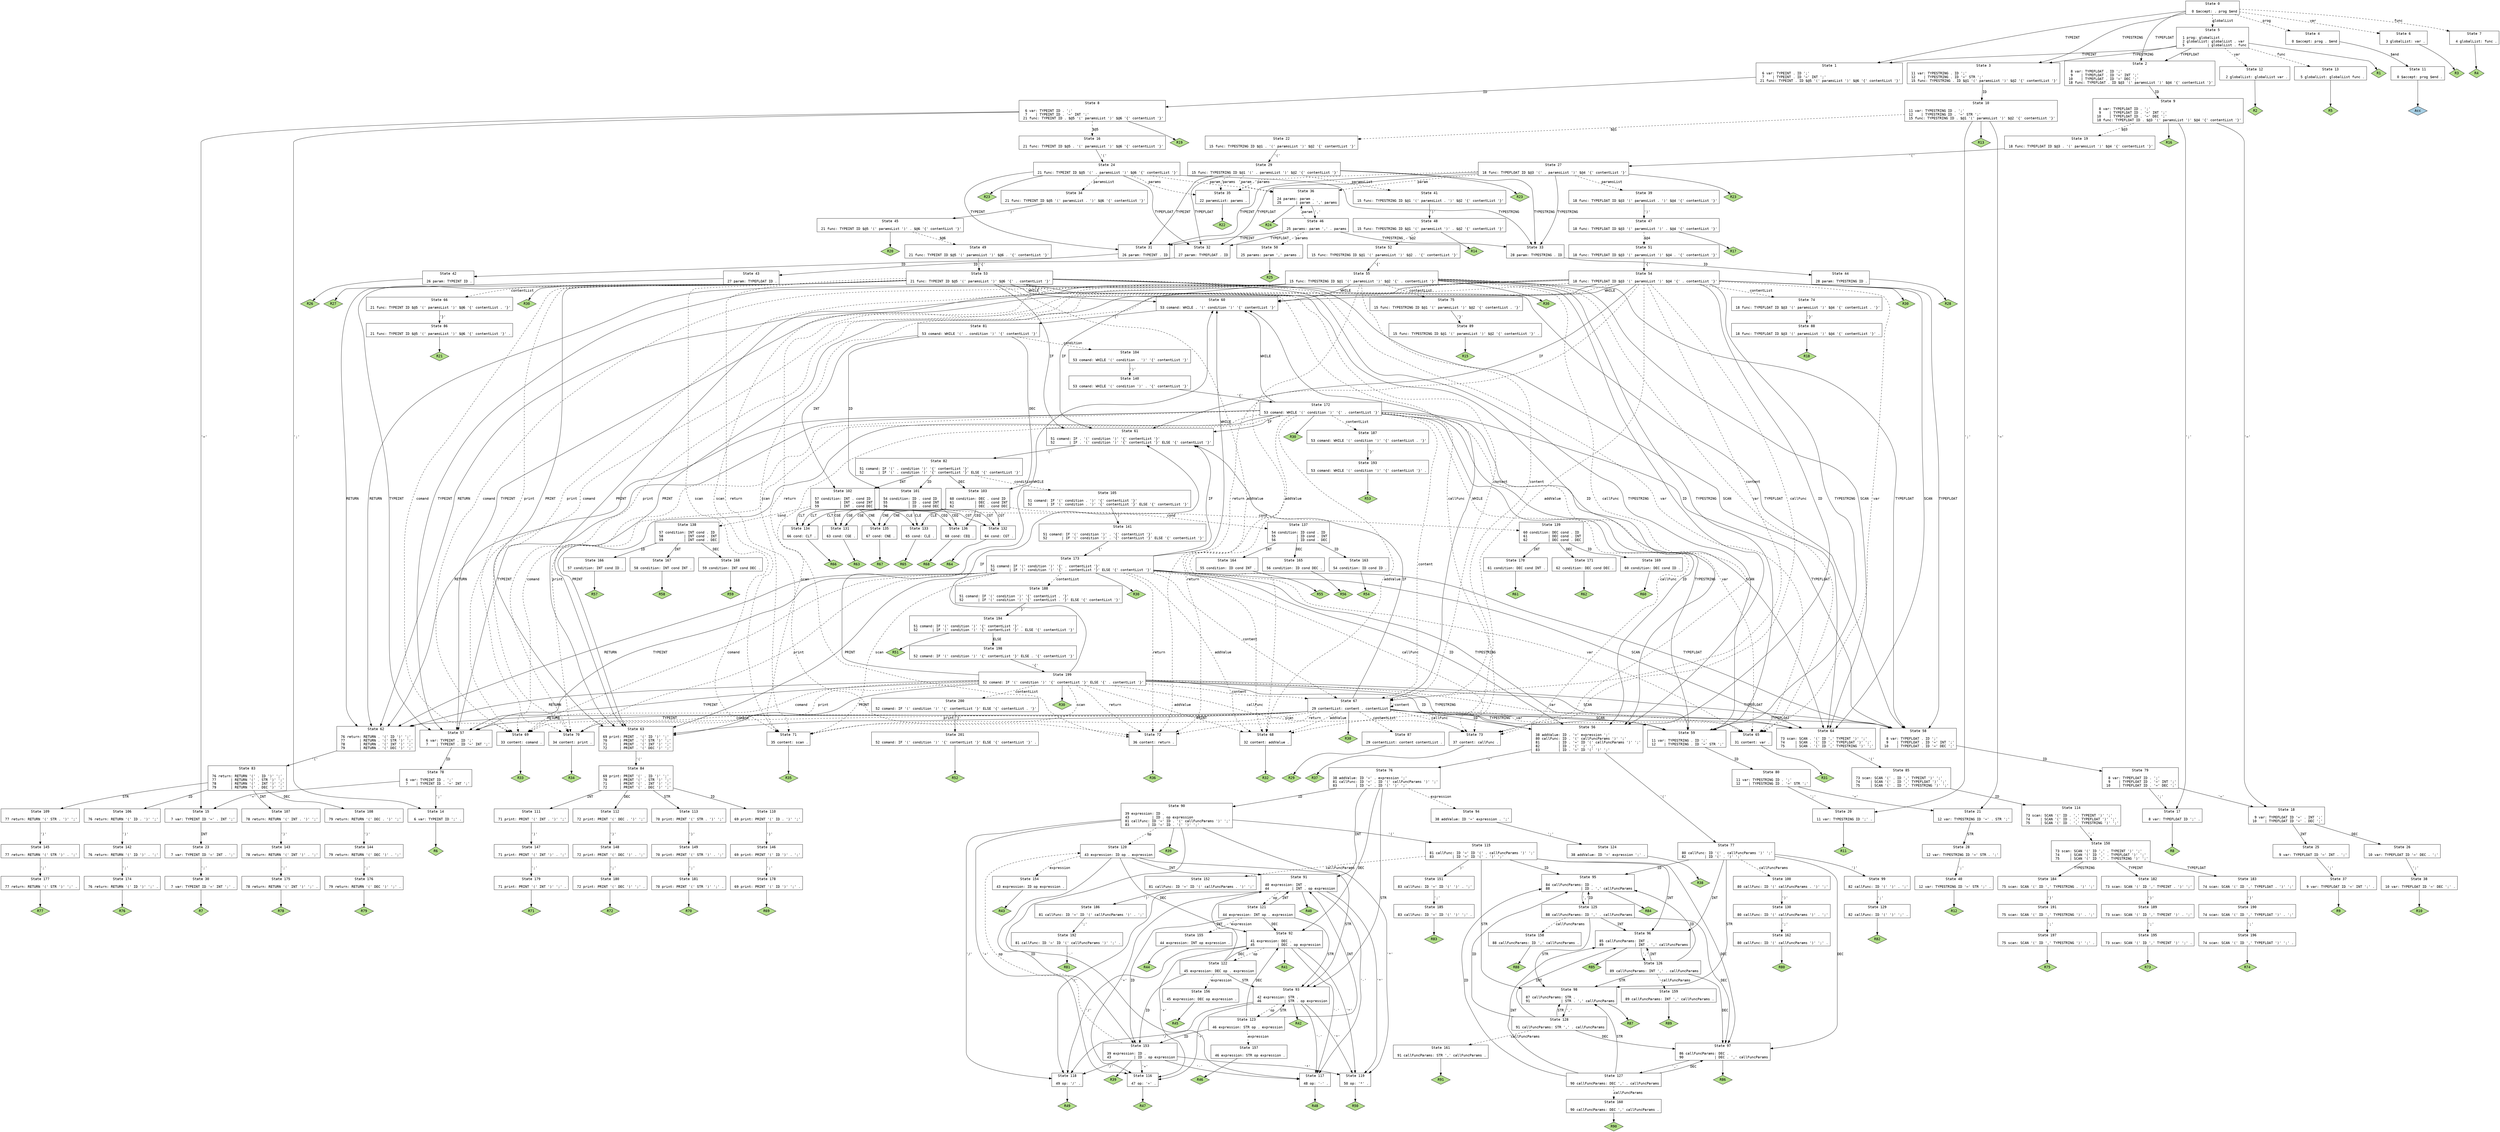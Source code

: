 // Generated by GNU Bison 3.5.1.
// Report bugs to <bug-bison@gnu.org>.
// Home page: <https://www.gnu.org/software/bison/>.

digraph "lang.y"
{
  node [fontname = courier, shape = box, colorscheme = paired6]
  edge [fontname = courier]

  0 [label="State 0\n\l  0 $accept: . prog $end\l"]
  0 -> 1 [style=solid label="TYPEINT"]
  0 -> 2 [style=solid label="TYPEFLOAT"]
  0 -> 3 [style=solid label="TYPESTRING"]
  0 -> 4 [style=dashed label="prog"]
  0 -> 5 [style=dashed label="globalList"]
  0 -> 6 [style=dashed label="var"]
  0 -> 7 [style=dashed label="func"]
  1 [label="State 1\n\l  6 var: TYPEINT . ID ';'\l  7    | TYPEINT . ID '=' INT ';'\l 21 func: TYPEINT . ID $@5 '(' paramsList ')' $@6 '{' contentList '}'\l"]
  1 -> 8 [style=solid label="ID"]
  2 [label="State 2\n\l  8 var: TYPEFLOAT . ID ';'\l  9    | TYPEFLOAT . ID '=' INT ';'\l 10    | TYPEFLOAT . ID '=' DEC ';'\l 18 func: TYPEFLOAT . ID $@3 '(' paramsList ')' $@4 '{' contentList '}'\l"]
  2 -> 9 [style=solid label="ID"]
  3 [label="State 3\n\l 11 var: TYPESTRING . ID ';'\l 12    | TYPESTRING . ID '=' STR ';'\l 15 func: TYPESTRING . ID $@1 '(' paramsList ')' $@2 '{' contentList '}'\l"]
  3 -> 10 [style=solid label="ID"]
  4 [label="State 4\n\l  0 $accept: prog . $end\l"]
  4 -> 11 [style=solid label="$end"]
  5 [label="State 5\n\l  1 prog: globalList .\l  2 globalList: globalList . var\l  5           | globalList . func\l"]
  5 -> 1 [style=solid label="TYPEINT"]
  5 -> 2 [style=solid label="TYPEFLOAT"]
  5 -> 3 [style=solid label="TYPESTRING"]
  5 -> 12 [style=dashed label="var"]
  5 -> 13 [style=dashed label="func"]
  5 -> "5R1" [style=solid]
 "5R1" [label="R1", fillcolor=3, shape=diamond, style=filled]
  6 [label="State 6\n\l  3 globalList: var .\l"]
  6 -> "6R3" [style=solid]
 "6R3" [label="R3", fillcolor=3, shape=diamond, style=filled]
  7 [label="State 7\n\l  4 globalList: func .\l"]
  7 -> "7R4" [style=solid]
 "7R4" [label="R4", fillcolor=3, shape=diamond, style=filled]
  8 [label="State 8\n\l  6 var: TYPEINT ID . ';'\l  7    | TYPEINT ID . '=' INT ';'\l 21 func: TYPEINT ID . $@5 '(' paramsList ')' $@6 '{' contentList '}'\l"]
  8 -> 14 [style=solid label="';'"]
  8 -> 15 [style=solid label="'='"]
  8 -> 16 [style=dashed label="$@5"]
  8 -> "8R19" [style=solid]
 "8R19" [label="R19", fillcolor=3, shape=diamond, style=filled]
  9 [label="State 9\n\l  8 var: TYPEFLOAT ID . ';'\l  9    | TYPEFLOAT ID . '=' INT ';'\l 10    | TYPEFLOAT ID . '=' DEC ';'\l 18 func: TYPEFLOAT ID . $@3 '(' paramsList ')' $@4 '{' contentList '}'\l"]
  9 -> 17 [style=solid label="';'"]
  9 -> 18 [style=solid label="'='"]
  9 -> 19 [style=dashed label="$@3"]
  9 -> "9R16" [style=solid]
 "9R16" [label="R16", fillcolor=3, shape=diamond, style=filled]
  10 [label="State 10\n\l 11 var: TYPESTRING ID . ';'\l 12    | TYPESTRING ID . '=' STR ';'\l 15 func: TYPESTRING ID . $@1 '(' paramsList ')' $@2 '{' contentList '}'\l"]
  10 -> 20 [style=solid label="';'"]
  10 -> 21 [style=solid label="'='"]
  10 -> 22 [style=dashed label="$@1"]
  10 -> "10R13" [style=solid]
 "10R13" [label="R13", fillcolor=3, shape=diamond, style=filled]
  11 [label="State 11\n\l  0 $accept: prog $end .\l"]
  11 -> "11R0" [style=solid]
 "11R0" [label="Acc", fillcolor=1, shape=diamond, style=filled]
  12 [label="State 12\n\l  2 globalList: globalList var .\l"]
  12 -> "12R2" [style=solid]
 "12R2" [label="R2", fillcolor=3, shape=diamond, style=filled]
  13 [label="State 13\n\l  5 globalList: globalList func .\l"]
  13 -> "13R5" [style=solid]
 "13R5" [label="R5", fillcolor=3, shape=diamond, style=filled]
  14 [label="State 14\n\l  6 var: TYPEINT ID ';' .\l"]
  14 -> "14R6" [style=solid]
 "14R6" [label="R6", fillcolor=3, shape=diamond, style=filled]
  15 [label="State 15\n\l  7 var: TYPEINT ID '=' . INT ';'\l"]
  15 -> 23 [style=solid label="INT"]
  16 [label="State 16\n\l 21 func: TYPEINT ID $@5 . '(' paramsList ')' $@6 '{' contentList '}'\l"]
  16 -> 24 [style=solid label="'('"]
  17 [label="State 17\n\l  8 var: TYPEFLOAT ID ';' .\l"]
  17 -> "17R8" [style=solid]
 "17R8" [label="R8", fillcolor=3, shape=diamond, style=filled]
  18 [label="State 18\n\l  9 var: TYPEFLOAT ID '=' . INT ';'\l 10    | TYPEFLOAT ID '=' . DEC ';'\l"]
  18 -> 25 [style=solid label="INT"]
  18 -> 26 [style=solid label="DEC"]
  19 [label="State 19\n\l 18 func: TYPEFLOAT ID $@3 . '(' paramsList ')' $@4 '{' contentList '}'\l"]
  19 -> 27 [style=solid label="'('"]
  20 [label="State 20\n\l 11 var: TYPESTRING ID ';' .\l"]
  20 -> "20R11" [style=solid]
 "20R11" [label="R11", fillcolor=3, shape=diamond, style=filled]
  21 [label="State 21\n\l 12 var: TYPESTRING ID '=' . STR ';'\l"]
  21 -> 28 [style=solid label="STR"]
  22 [label="State 22\n\l 15 func: TYPESTRING ID $@1 . '(' paramsList ')' $@2 '{' contentList '}'\l"]
  22 -> 29 [style=solid label="'('"]
  23 [label="State 23\n\l  7 var: TYPEINT ID '=' INT . ';'\l"]
  23 -> 30 [style=solid label="';'"]
  24 [label="State 24\n\l 21 func: TYPEINT ID $@5 '(' . paramsList ')' $@6 '{' contentList '}'\l"]
  24 -> 31 [style=solid label="TYPEINT"]
  24 -> 32 [style=solid label="TYPEFLOAT"]
  24 -> 33 [style=solid label="TYPESTRING"]
  24 -> 34 [style=dashed label="paramsList"]
  24 -> 35 [style=dashed label="params"]
  24 -> 36 [style=dashed label="param"]
  24 -> "24R23" [style=solid]
 "24R23" [label="R23", fillcolor=3, shape=diamond, style=filled]
  25 [label="State 25\n\l  9 var: TYPEFLOAT ID '=' INT . ';'\l"]
  25 -> 37 [style=solid label="';'"]
  26 [label="State 26\n\l 10 var: TYPEFLOAT ID '=' DEC . ';'\l"]
  26 -> 38 [style=solid label="';'"]
  27 [label="State 27\n\l 18 func: TYPEFLOAT ID $@3 '(' . paramsList ')' $@4 '{' contentList '}'\l"]
  27 -> 31 [style=solid label="TYPEINT"]
  27 -> 32 [style=solid label="TYPEFLOAT"]
  27 -> 33 [style=solid label="TYPESTRING"]
  27 -> 39 [style=dashed label="paramsList"]
  27 -> 35 [style=dashed label="params"]
  27 -> 36 [style=dashed label="param"]
  27 -> "27R23" [style=solid]
 "27R23" [label="R23", fillcolor=3, shape=diamond, style=filled]
  28 [label="State 28\n\l 12 var: TYPESTRING ID '=' STR . ';'\l"]
  28 -> 40 [style=solid label="';'"]
  29 [label="State 29\n\l 15 func: TYPESTRING ID $@1 '(' . paramsList ')' $@2 '{' contentList '}'\l"]
  29 -> 31 [style=solid label="TYPEINT"]
  29 -> 32 [style=solid label="TYPEFLOAT"]
  29 -> 33 [style=solid label="TYPESTRING"]
  29 -> 41 [style=dashed label="paramsList"]
  29 -> 35 [style=dashed label="params"]
  29 -> 36 [style=dashed label="param"]
  29 -> "29R23" [style=solid]
 "29R23" [label="R23", fillcolor=3, shape=diamond, style=filled]
  30 [label="State 30\n\l  7 var: TYPEINT ID '=' INT ';' .\l"]
  30 -> "30R7" [style=solid]
 "30R7" [label="R7", fillcolor=3, shape=diamond, style=filled]
  31 [label="State 31\n\l 26 param: TYPEINT . ID\l"]
  31 -> 42 [style=solid label="ID"]
  32 [label="State 32\n\l 27 param: TYPEFLOAT . ID\l"]
  32 -> 43 [style=solid label="ID"]
  33 [label="State 33\n\l 28 param: TYPESTRING . ID\l"]
  33 -> 44 [style=solid label="ID"]
  34 [label="State 34\n\l 21 func: TYPEINT ID $@5 '(' paramsList . ')' $@6 '{' contentList '}'\l"]
  34 -> 45 [style=solid label="')'"]
  35 [label="State 35\n\l 22 paramsList: params .\l"]
  35 -> "35R22" [style=solid]
 "35R22" [label="R22", fillcolor=3, shape=diamond, style=filled]
  36 [label="State 36\n\l 24 params: param .\l 25       | param . ',' params\l"]
  36 -> 46 [style=solid label="','"]
  36 -> "36R24" [style=solid]
 "36R24" [label="R24", fillcolor=3, shape=diamond, style=filled]
  37 [label="State 37\n\l  9 var: TYPEFLOAT ID '=' INT ';' .\l"]
  37 -> "37R9" [style=solid]
 "37R9" [label="R9", fillcolor=3, shape=diamond, style=filled]
  38 [label="State 38\n\l 10 var: TYPEFLOAT ID '=' DEC ';' .\l"]
  38 -> "38R10" [style=solid]
 "38R10" [label="R10", fillcolor=3, shape=diamond, style=filled]
  39 [label="State 39\n\l 18 func: TYPEFLOAT ID $@3 '(' paramsList . ')' $@4 '{' contentList '}'\l"]
  39 -> 47 [style=solid label="')'"]
  40 [label="State 40\n\l 12 var: TYPESTRING ID '=' STR ';' .\l"]
  40 -> "40R12" [style=solid]
 "40R12" [label="R12", fillcolor=3, shape=diamond, style=filled]
  41 [label="State 41\n\l 15 func: TYPESTRING ID $@1 '(' paramsList . ')' $@2 '{' contentList '}'\l"]
  41 -> 48 [style=solid label="')'"]
  42 [label="State 42\n\l 26 param: TYPEINT ID .\l"]
  42 -> "42R26" [style=solid]
 "42R26" [label="R26", fillcolor=3, shape=diamond, style=filled]
  43 [label="State 43\n\l 27 param: TYPEFLOAT ID .\l"]
  43 -> "43R27" [style=solid]
 "43R27" [label="R27", fillcolor=3, shape=diamond, style=filled]
  44 [label="State 44\n\l 28 param: TYPESTRING ID .\l"]
  44 -> "44R28" [style=solid]
 "44R28" [label="R28", fillcolor=3, shape=diamond, style=filled]
  45 [label="State 45\n\l 21 func: TYPEINT ID $@5 '(' paramsList ')' . $@6 '{' contentList '}'\l"]
  45 -> 49 [style=dashed label="$@6"]
  45 -> "45R20" [style=solid]
 "45R20" [label="R20", fillcolor=3, shape=diamond, style=filled]
  46 [label="State 46\n\l 25 params: param ',' . params\l"]
  46 -> 31 [style=solid label="TYPEINT"]
  46 -> 32 [style=solid label="TYPEFLOAT"]
  46 -> 33 [style=solid label="TYPESTRING"]
  46 -> 50 [style=dashed label="params"]
  46 -> 36 [style=dashed label="param"]
  47 [label="State 47\n\l 18 func: TYPEFLOAT ID $@3 '(' paramsList ')' . $@4 '{' contentList '}'\l"]
  47 -> 51 [style=dashed label="$@4"]
  47 -> "47R17" [style=solid]
 "47R17" [label="R17", fillcolor=3, shape=diamond, style=filled]
  48 [label="State 48\n\l 15 func: TYPESTRING ID $@1 '(' paramsList ')' . $@2 '{' contentList '}'\l"]
  48 -> 52 [style=dashed label="$@2"]
  48 -> "48R14" [style=solid]
 "48R14" [label="R14", fillcolor=3, shape=diamond, style=filled]
  49 [label="State 49\n\l 21 func: TYPEINT ID $@5 '(' paramsList ')' $@6 . '{' contentList '}'\l"]
  49 -> 53 [style=solid label="'{'"]
  50 [label="State 50\n\l 25 params: param ',' params .\l"]
  50 -> "50R25" [style=solid]
 "50R25" [label="R25", fillcolor=3, shape=diamond, style=filled]
  51 [label="State 51\n\l 18 func: TYPEFLOAT ID $@3 '(' paramsList ')' $@4 . '{' contentList '}'\l"]
  51 -> 54 [style=solid label="'{'"]
  52 [label="State 52\n\l 15 func: TYPESTRING ID $@1 '(' paramsList ')' $@2 . '{' contentList '}'\l"]
  52 -> 55 [style=solid label="'{'"]
  53 [label="State 53\n\l 21 func: TYPEINT ID $@5 '(' paramsList ')' $@6 '{' . contentList '}'\l"]
  53 -> 56 [style=solid label="ID"]
  53 -> 57 [style=solid label="TYPEINT"]
  53 -> 58 [style=solid label="TYPEFLOAT"]
  53 -> 59 [style=solid label="TYPESTRING"]
  53 -> 60 [style=solid label="WHILE"]
  53 -> 61 [style=solid label="IF"]
  53 -> 62 [style=solid label="RETURN"]
  53 -> 63 [style=solid label="PRINT"]
  53 -> 64 [style=solid label="SCAN"]
  53 -> 65 [style=dashed label="var"]
  53 -> 66 [style=dashed label="contentList"]
  53 -> 67 [style=dashed label="content"]
  53 -> 68 [style=dashed label="addValue"]
  53 -> 69 [style=dashed label="comand"]
  53 -> 70 [style=dashed label="print"]
  53 -> 71 [style=dashed label="scan"]
  53 -> 72 [style=dashed label="return"]
  53 -> 73 [style=dashed label="callFunc"]
  53 -> "53R30" [style=solid]
 "53R30" [label="R30", fillcolor=3, shape=diamond, style=filled]
  54 [label="State 54\n\l 18 func: TYPEFLOAT ID $@3 '(' paramsList ')' $@4 '{' . contentList '}'\l"]
  54 -> 56 [style=solid label="ID"]
  54 -> 57 [style=solid label="TYPEINT"]
  54 -> 58 [style=solid label="TYPEFLOAT"]
  54 -> 59 [style=solid label="TYPESTRING"]
  54 -> 60 [style=solid label="WHILE"]
  54 -> 61 [style=solid label="IF"]
  54 -> 62 [style=solid label="RETURN"]
  54 -> 63 [style=solid label="PRINT"]
  54 -> 64 [style=solid label="SCAN"]
  54 -> 65 [style=dashed label="var"]
  54 -> 74 [style=dashed label="contentList"]
  54 -> 67 [style=dashed label="content"]
  54 -> 68 [style=dashed label="addValue"]
  54 -> 69 [style=dashed label="comand"]
  54 -> 70 [style=dashed label="print"]
  54 -> 71 [style=dashed label="scan"]
  54 -> 72 [style=dashed label="return"]
  54 -> 73 [style=dashed label="callFunc"]
  54 -> "54R30" [style=solid]
 "54R30" [label="R30", fillcolor=3, shape=diamond, style=filled]
  55 [label="State 55\n\l 15 func: TYPESTRING ID $@1 '(' paramsList ')' $@2 '{' . contentList '}'\l"]
  55 -> 56 [style=solid label="ID"]
  55 -> 57 [style=solid label="TYPEINT"]
  55 -> 58 [style=solid label="TYPEFLOAT"]
  55 -> 59 [style=solid label="TYPESTRING"]
  55 -> 60 [style=solid label="WHILE"]
  55 -> 61 [style=solid label="IF"]
  55 -> 62 [style=solid label="RETURN"]
  55 -> 63 [style=solid label="PRINT"]
  55 -> 64 [style=solid label="SCAN"]
  55 -> 65 [style=dashed label="var"]
  55 -> 75 [style=dashed label="contentList"]
  55 -> 67 [style=dashed label="content"]
  55 -> 68 [style=dashed label="addValue"]
  55 -> 69 [style=dashed label="comand"]
  55 -> 70 [style=dashed label="print"]
  55 -> 71 [style=dashed label="scan"]
  55 -> 72 [style=dashed label="return"]
  55 -> 73 [style=dashed label="callFunc"]
  55 -> "55R30" [style=solid]
 "55R30" [label="R30", fillcolor=3, shape=diamond, style=filled]
  56 [label="State 56\n\l 38 addValue: ID . '=' expression ';'\l 80 callFunc: ID . '(' callFuncParams ')' ';'\l 81         | ID . '=' ID '(' callFuncParams ')' ';'\l 82         | ID . '(' ')' ';'\l 83         | ID . '=' ID '(' ')' ';'\l"]
  56 -> 76 [style=solid label="'='"]
  56 -> 77 [style=solid label="'('"]
  57 [label="State 57\n\l  6 var: TYPEINT . ID ';'\l  7    | TYPEINT . ID '=' INT ';'\l"]
  57 -> 78 [style=solid label="ID"]
  58 [label="State 58\n\l  8 var: TYPEFLOAT . ID ';'\l  9    | TYPEFLOAT . ID '=' INT ';'\l 10    | TYPEFLOAT . ID '=' DEC ';'\l"]
  58 -> 79 [style=solid label="ID"]
  59 [label="State 59\n\l 11 var: TYPESTRING . ID ';'\l 12    | TYPESTRING . ID '=' STR ';'\l"]
  59 -> 80 [style=solid label="ID"]
  60 [label="State 60\n\l 53 comand: WHILE . '(' condition ')' '{' contentList '}'\l"]
  60 -> 81 [style=solid label="'('"]
  61 [label="State 61\n\l 51 comand: IF . '(' condition ')' '{' contentList '}'\l 52       | IF . '(' condition ')' '{' contentList '}' ELSE '{' contentList '}'\l"]
  61 -> 82 [style=solid label="'('"]
  62 [label="State 62\n\l 76 return: RETURN . '(' ID ')' ';'\l 77       | RETURN . '(' STR ')' ';'\l 78       | RETURN . '(' INT ')' ';'\l 79       | RETURN . '(' DEC ')' ';'\l"]
  62 -> 83 [style=solid label="'('"]
  63 [label="State 63\n\l 69 print: PRINT . '(' ID ')' ';'\l 70      | PRINT . '(' STR ')' ';'\l 71      | PRINT . '(' INT ')' ';'\l 72      | PRINT . '(' DEC ')' ';'\l"]
  63 -> 84 [style=solid label="'('"]
  64 [label="State 64\n\l 73 scan: SCAN . '(' ID ',' TYPEINT ')' ';'\l 74     | SCAN . '(' ID ',' TYPEFLOAT ')' ';'\l 75     | SCAN . '(' ID ',' TYPESTRING ')' ';'\l"]
  64 -> 85 [style=solid label="'('"]
  65 [label="State 65\n\l 31 content: var .\l"]
  65 -> "65R31" [style=solid]
 "65R31" [label="R31", fillcolor=3, shape=diamond, style=filled]
  66 [label="State 66\n\l 21 func: TYPEINT ID $@5 '(' paramsList ')' $@6 '{' contentList . '}'\l"]
  66 -> 86 [style=solid label="'}'"]
  67 [label="State 67\n\l 29 contentList: content . contentList\l"]
  67 -> 56 [style=solid label="ID"]
  67 -> 57 [style=solid label="TYPEINT"]
  67 -> 58 [style=solid label="TYPEFLOAT"]
  67 -> 59 [style=solid label="TYPESTRING"]
  67 -> 60 [style=solid label="WHILE"]
  67 -> 61 [style=solid label="IF"]
  67 -> 62 [style=solid label="RETURN"]
  67 -> 63 [style=solid label="PRINT"]
  67 -> 64 [style=solid label="SCAN"]
  67 -> 65 [style=dashed label="var"]
  67 -> 87 [style=dashed label="contentList"]
  67 -> 67 [style=dashed label="content"]
  67 -> 68 [style=dashed label="addValue"]
  67 -> 69 [style=dashed label="comand"]
  67 -> 70 [style=dashed label="print"]
  67 -> 71 [style=dashed label="scan"]
  67 -> 72 [style=dashed label="return"]
  67 -> 73 [style=dashed label="callFunc"]
  67 -> "67R30" [style=solid]
 "67R30" [label="R30", fillcolor=3, shape=diamond, style=filled]
  68 [label="State 68\n\l 32 content: addValue .\l"]
  68 -> "68R32" [style=solid]
 "68R32" [label="R32", fillcolor=3, shape=diamond, style=filled]
  69 [label="State 69\n\l 33 content: comand .\l"]
  69 -> "69R33" [style=solid]
 "69R33" [label="R33", fillcolor=3, shape=diamond, style=filled]
  70 [label="State 70\n\l 34 content: print .\l"]
  70 -> "70R34" [style=solid]
 "70R34" [label="R34", fillcolor=3, shape=diamond, style=filled]
  71 [label="State 71\n\l 35 content: scan .\l"]
  71 -> "71R35" [style=solid]
 "71R35" [label="R35", fillcolor=3, shape=diamond, style=filled]
  72 [label="State 72\n\l 36 content: return .\l"]
  72 -> "72R36" [style=solid]
 "72R36" [label="R36", fillcolor=3, shape=diamond, style=filled]
  73 [label="State 73\n\l 37 content: callFunc .\l"]
  73 -> "73R37" [style=solid]
 "73R37" [label="R37", fillcolor=3, shape=diamond, style=filled]
  74 [label="State 74\n\l 18 func: TYPEFLOAT ID $@3 '(' paramsList ')' $@4 '{' contentList . '}'\l"]
  74 -> 88 [style=solid label="'}'"]
  75 [label="State 75\n\l 15 func: TYPESTRING ID $@1 '(' paramsList ')' $@2 '{' contentList . '}'\l"]
  75 -> 89 [style=solid label="'}'"]
  76 [label="State 76\n\l 38 addValue: ID '=' . expression ';'\l 81 callFunc: ID '=' . ID '(' callFuncParams ')' ';'\l 83         | ID '=' . ID '(' ')' ';'\l"]
  76 -> 90 [style=solid label="ID"]
  76 -> 91 [style=solid label="INT"]
  76 -> 92 [style=solid label="DEC"]
  76 -> 93 [style=solid label="STR"]
  76 -> 94 [style=dashed label="expression"]
  77 [label="State 77\n\l 80 callFunc: ID '(' . callFuncParams ')' ';'\l 82         | ID '(' . ')' ';'\l"]
  77 -> 95 [style=solid label="ID"]
  77 -> 96 [style=solid label="INT"]
  77 -> 97 [style=solid label="DEC"]
  77 -> 98 [style=solid label="STR"]
  77 -> 99 [style=solid label="')'"]
  77 -> 100 [style=dashed label="callFuncParams"]
  78 [label="State 78\n\l  6 var: TYPEINT ID . ';'\l  7    | TYPEINT ID . '=' INT ';'\l"]
  78 -> 14 [style=solid label="';'"]
  78 -> 15 [style=solid label="'='"]
  79 [label="State 79\n\l  8 var: TYPEFLOAT ID . ';'\l  9    | TYPEFLOAT ID . '=' INT ';'\l 10    | TYPEFLOAT ID . '=' DEC ';'\l"]
  79 -> 17 [style=solid label="';'"]
  79 -> 18 [style=solid label="'='"]
  80 [label="State 80\n\l 11 var: TYPESTRING ID . ';'\l 12    | TYPESTRING ID . '=' STR ';'\l"]
  80 -> 20 [style=solid label="';'"]
  80 -> 21 [style=solid label="'='"]
  81 [label="State 81\n\l 53 comand: WHILE '(' . condition ')' '{' contentList '}'\l"]
  81 -> 101 [style=solid label="ID"]
  81 -> 102 [style=solid label="INT"]
  81 -> 103 [style=solid label="DEC"]
  81 -> 104 [style=dashed label="condition"]
  82 [label="State 82\n\l 51 comand: IF '(' . condition ')' '{' contentList '}'\l 52       | IF '(' . condition ')' '{' contentList '}' ELSE '{' contentList '}'\l"]
  82 -> 101 [style=solid label="ID"]
  82 -> 102 [style=solid label="INT"]
  82 -> 103 [style=solid label="DEC"]
  82 -> 105 [style=dashed label="condition"]
  83 [label="State 83\n\l 76 return: RETURN '(' . ID ')' ';'\l 77       | RETURN '(' . STR ')' ';'\l 78       | RETURN '(' . INT ')' ';'\l 79       | RETURN '(' . DEC ')' ';'\l"]
  83 -> 106 [style=solid label="ID"]
  83 -> 107 [style=solid label="INT"]
  83 -> 108 [style=solid label="DEC"]
  83 -> 109 [style=solid label="STR"]
  84 [label="State 84\n\l 69 print: PRINT '(' . ID ')' ';'\l 70      | PRINT '(' . STR ')' ';'\l 71      | PRINT '(' . INT ')' ';'\l 72      | PRINT '(' . DEC ')' ';'\l"]
  84 -> 110 [style=solid label="ID"]
  84 -> 111 [style=solid label="INT"]
  84 -> 112 [style=solid label="DEC"]
  84 -> 113 [style=solid label="STR"]
  85 [label="State 85\n\l 73 scan: SCAN '(' . ID ',' TYPEINT ')' ';'\l 74     | SCAN '(' . ID ',' TYPEFLOAT ')' ';'\l 75     | SCAN '(' . ID ',' TYPESTRING ')' ';'\l"]
  85 -> 114 [style=solid label="ID"]
  86 [label="State 86\n\l 21 func: TYPEINT ID $@5 '(' paramsList ')' $@6 '{' contentList '}' .\l"]
  86 -> "86R21" [style=solid]
 "86R21" [label="R21", fillcolor=3, shape=diamond, style=filled]
  87 [label="State 87\n\l 29 contentList: content contentList .\l"]
  87 -> "87R29" [style=solid]
 "87R29" [label="R29", fillcolor=3, shape=diamond, style=filled]
  88 [label="State 88\n\l 18 func: TYPEFLOAT ID $@3 '(' paramsList ')' $@4 '{' contentList '}' .\l"]
  88 -> "88R18" [style=solid]
 "88R18" [label="R18", fillcolor=3, shape=diamond, style=filled]
  89 [label="State 89\n\l 15 func: TYPESTRING ID $@1 '(' paramsList ')' $@2 '{' contentList '}' .\l"]
  89 -> "89R15" [style=solid]
 "89R15" [label="R15", fillcolor=3, shape=diamond, style=filled]
  90 [label="State 90\n\l 39 expression: ID .\l 43           | ID . op expression\l 81 callFunc: ID '=' ID . '(' callFuncParams ')' ';'\l 83         | ID '=' ID . '(' ')' ';'\l"]
  90 -> 115 [style=solid label="'('"]
  90 -> 116 [style=solid label="'+'"]
  90 -> 117 [style=solid label="'-'"]
  90 -> 118 [style=solid label="'/'"]
  90 -> 119 [style=solid label="'*'"]
  90 -> 120 [style=dashed label="op"]
  90 -> "90R39" [style=solid]
 "90R39" [label="R39", fillcolor=3, shape=diamond, style=filled]
  91 [label="State 91\n\l 40 expression: INT .\l 44           | INT . op expression\l"]
  91 -> 116 [style=solid label="'+'"]
  91 -> 117 [style=solid label="'-'"]
  91 -> 118 [style=solid label="'/'"]
  91 -> 119 [style=solid label="'*'"]
  91 -> 121 [style=dashed label="op"]
  91 -> "91R40" [style=solid]
 "91R40" [label="R40", fillcolor=3, shape=diamond, style=filled]
  92 [label="State 92\n\l 41 expression: DEC .\l 45           | DEC . op expression\l"]
  92 -> 116 [style=solid label="'+'"]
  92 -> 117 [style=solid label="'-'"]
  92 -> 118 [style=solid label="'/'"]
  92 -> 119 [style=solid label="'*'"]
  92 -> 122 [style=dashed label="op"]
  92 -> "92R41" [style=solid]
 "92R41" [label="R41", fillcolor=3, shape=diamond, style=filled]
  93 [label="State 93\n\l 42 expression: STR .\l 46           | STR . op expression\l"]
  93 -> 116 [style=solid label="'+'"]
  93 -> 117 [style=solid label="'-'"]
  93 -> 118 [style=solid label="'/'"]
  93 -> 119 [style=solid label="'*'"]
  93 -> 123 [style=dashed label="op"]
  93 -> "93R42" [style=solid]
 "93R42" [label="R42", fillcolor=3, shape=diamond, style=filled]
  94 [label="State 94\n\l 38 addValue: ID '=' expression . ';'\l"]
  94 -> 124 [style=solid label="';'"]
  95 [label="State 95\n\l 84 callFuncParams: ID .\l 88               | ID . ',' callFuncParams\l"]
  95 -> 125 [style=solid label="','"]
  95 -> "95R84" [style=solid]
 "95R84" [label="R84", fillcolor=3, shape=diamond, style=filled]
  96 [label="State 96\n\l 85 callFuncParams: INT .\l 89               | INT . ',' callFuncParams\l"]
  96 -> 126 [style=solid label="','"]
  96 -> "96R85" [style=solid]
 "96R85" [label="R85", fillcolor=3, shape=diamond, style=filled]
  97 [label="State 97\n\l 86 callFuncParams: DEC .\l 90               | DEC . ',' callFuncParams\l"]
  97 -> 127 [style=solid label="','"]
  97 -> "97R86" [style=solid]
 "97R86" [label="R86", fillcolor=3, shape=diamond, style=filled]
  98 [label="State 98\n\l 87 callFuncParams: STR .\l 91               | STR . ',' callFuncParams\l"]
  98 -> 128 [style=solid label="','"]
  98 -> "98R87" [style=solid]
 "98R87" [label="R87", fillcolor=3, shape=diamond, style=filled]
  99 [label="State 99\n\l 82 callFunc: ID '(' ')' . ';'\l"]
  99 -> 129 [style=solid label="';'"]
  100 [label="State 100\n\l 80 callFunc: ID '(' callFuncParams . ')' ';'\l"]
  100 -> 130 [style=solid label="')'"]
  101 [label="State 101\n\l 54 condition: ID . cond ID\l 55          | ID . cond INT\l 56          | ID . cond DEC\l"]
  101 -> 131 [style=solid label="CGE"]
  101 -> 132 [style=solid label="CGT"]
  101 -> 133 [style=solid label="CLE"]
  101 -> 134 [style=solid label="CLT"]
  101 -> 135 [style=solid label="CNE"]
  101 -> 136 [style=solid label="CEQ"]
  101 -> 137 [style=dashed label="cond"]
  102 [label="State 102\n\l 57 condition: INT . cond ID\l 58          | INT . cond INT\l 59          | INT . cond DEC\l"]
  102 -> 131 [style=solid label="CGE"]
  102 -> 132 [style=solid label="CGT"]
  102 -> 133 [style=solid label="CLE"]
  102 -> 134 [style=solid label="CLT"]
  102 -> 135 [style=solid label="CNE"]
  102 -> 136 [style=solid label="CEQ"]
  102 -> 138 [style=dashed label="cond"]
  103 [label="State 103\n\l 60 condition: DEC . cond ID\l 61          | DEC . cond INT\l 62          | DEC . cond DEC\l"]
  103 -> 131 [style=solid label="CGE"]
  103 -> 132 [style=solid label="CGT"]
  103 -> 133 [style=solid label="CLE"]
  103 -> 134 [style=solid label="CLT"]
  103 -> 135 [style=solid label="CNE"]
  103 -> 136 [style=solid label="CEQ"]
  103 -> 139 [style=dashed label="cond"]
  104 [label="State 104\n\l 53 comand: WHILE '(' condition . ')' '{' contentList '}'\l"]
  104 -> 140 [style=solid label="')'"]
  105 [label="State 105\n\l 51 comand: IF '(' condition . ')' '{' contentList '}'\l 52       | IF '(' condition . ')' '{' contentList '}' ELSE '{' contentList '}'\l"]
  105 -> 141 [style=solid label="')'"]
  106 [label="State 106\n\l 76 return: RETURN '(' ID . ')' ';'\l"]
  106 -> 142 [style=solid label="')'"]
  107 [label="State 107\n\l 78 return: RETURN '(' INT . ')' ';'\l"]
  107 -> 143 [style=solid label="')'"]
  108 [label="State 108\n\l 79 return: RETURN '(' DEC . ')' ';'\l"]
  108 -> 144 [style=solid label="')'"]
  109 [label="State 109\n\l 77 return: RETURN '(' STR . ')' ';'\l"]
  109 -> 145 [style=solid label="')'"]
  110 [label="State 110\n\l 69 print: PRINT '(' ID . ')' ';'\l"]
  110 -> 146 [style=solid label="')'"]
  111 [label="State 111\n\l 71 print: PRINT '(' INT . ')' ';'\l"]
  111 -> 147 [style=solid label="')'"]
  112 [label="State 112\n\l 72 print: PRINT '(' DEC . ')' ';'\l"]
  112 -> 148 [style=solid label="')'"]
  113 [label="State 113\n\l 70 print: PRINT '(' STR . ')' ';'\l"]
  113 -> 149 [style=solid label="')'"]
  114 [label="State 114\n\l 73 scan: SCAN '(' ID . ',' TYPEINT ')' ';'\l 74     | SCAN '(' ID . ',' TYPEFLOAT ')' ';'\l 75     | SCAN '(' ID . ',' TYPESTRING ')' ';'\l"]
  114 -> 150 [style=solid label="','"]
  115 [label="State 115\n\l 81 callFunc: ID '=' ID '(' . callFuncParams ')' ';'\l 83         | ID '=' ID '(' . ')' ';'\l"]
  115 -> 95 [style=solid label="ID"]
  115 -> 96 [style=solid label="INT"]
  115 -> 97 [style=solid label="DEC"]
  115 -> 98 [style=solid label="STR"]
  115 -> 151 [style=solid label="')'"]
  115 -> 152 [style=dashed label="callFuncParams"]
  116 [label="State 116\n\l 47 op: '+' .\l"]
  116 -> "116R47" [style=solid]
 "116R47" [label="R47", fillcolor=3, shape=diamond, style=filled]
  117 [label="State 117\n\l 48 op: '-' .\l"]
  117 -> "117R48" [style=solid]
 "117R48" [label="R48", fillcolor=3, shape=diamond, style=filled]
  118 [label="State 118\n\l 49 op: '/' .\l"]
  118 -> "118R49" [style=solid]
 "118R49" [label="R49", fillcolor=3, shape=diamond, style=filled]
  119 [label="State 119\n\l 50 op: '*' .\l"]
  119 -> "119R50" [style=solid]
 "119R50" [label="R50", fillcolor=3, shape=diamond, style=filled]
  120 [label="State 120\n\l 43 expression: ID op . expression\l"]
  120 -> 153 [style=solid label="ID"]
  120 -> 91 [style=solid label="INT"]
  120 -> 92 [style=solid label="DEC"]
  120 -> 93 [style=solid label="STR"]
  120 -> 154 [style=dashed label="expression"]
  121 [label="State 121\n\l 44 expression: INT op . expression\l"]
  121 -> 153 [style=solid label="ID"]
  121 -> 91 [style=solid label="INT"]
  121 -> 92 [style=solid label="DEC"]
  121 -> 93 [style=solid label="STR"]
  121 -> 155 [style=dashed label="expression"]
  122 [label="State 122\n\l 45 expression: DEC op . expression\l"]
  122 -> 153 [style=solid label="ID"]
  122 -> 91 [style=solid label="INT"]
  122 -> 92 [style=solid label="DEC"]
  122 -> 93 [style=solid label="STR"]
  122 -> 156 [style=dashed label="expression"]
  123 [label="State 123\n\l 46 expression: STR op . expression\l"]
  123 -> 153 [style=solid label="ID"]
  123 -> 91 [style=solid label="INT"]
  123 -> 92 [style=solid label="DEC"]
  123 -> 93 [style=solid label="STR"]
  123 -> 157 [style=dashed label="expression"]
  124 [label="State 124\n\l 38 addValue: ID '=' expression ';' .\l"]
  124 -> "124R38" [style=solid]
 "124R38" [label="R38", fillcolor=3, shape=diamond, style=filled]
  125 [label="State 125\n\l 88 callFuncParams: ID ',' . callFuncParams\l"]
  125 -> 95 [style=solid label="ID"]
  125 -> 96 [style=solid label="INT"]
  125 -> 97 [style=solid label="DEC"]
  125 -> 98 [style=solid label="STR"]
  125 -> 158 [style=dashed label="callFuncParams"]
  126 [label="State 126\n\l 89 callFuncParams: INT ',' . callFuncParams\l"]
  126 -> 95 [style=solid label="ID"]
  126 -> 96 [style=solid label="INT"]
  126 -> 97 [style=solid label="DEC"]
  126 -> 98 [style=solid label="STR"]
  126 -> 159 [style=dashed label="callFuncParams"]
  127 [label="State 127\n\l 90 callFuncParams: DEC ',' . callFuncParams\l"]
  127 -> 95 [style=solid label="ID"]
  127 -> 96 [style=solid label="INT"]
  127 -> 97 [style=solid label="DEC"]
  127 -> 98 [style=solid label="STR"]
  127 -> 160 [style=dashed label="callFuncParams"]
  128 [label="State 128\n\l 91 callFuncParams: STR ',' . callFuncParams\l"]
  128 -> 95 [style=solid label="ID"]
  128 -> 96 [style=solid label="INT"]
  128 -> 97 [style=solid label="DEC"]
  128 -> 98 [style=solid label="STR"]
  128 -> 161 [style=dashed label="callFuncParams"]
  129 [label="State 129\n\l 82 callFunc: ID '(' ')' ';' .\l"]
  129 -> "129R82" [style=solid]
 "129R82" [label="R82", fillcolor=3, shape=diamond, style=filled]
  130 [label="State 130\n\l 80 callFunc: ID '(' callFuncParams ')' . ';'\l"]
  130 -> 162 [style=solid label="';'"]
  131 [label="State 131\n\l 63 cond: CGE .\l"]
  131 -> "131R63" [style=solid]
 "131R63" [label="R63", fillcolor=3, shape=diamond, style=filled]
  132 [label="State 132\n\l 64 cond: CGT .\l"]
  132 -> "132R64" [style=solid]
 "132R64" [label="R64", fillcolor=3, shape=diamond, style=filled]
  133 [label="State 133\n\l 65 cond: CLE .\l"]
  133 -> "133R65" [style=solid]
 "133R65" [label="R65", fillcolor=3, shape=diamond, style=filled]
  134 [label="State 134\n\l 66 cond: CLT .\l"]
  134 -> "134R66" [style=solid]
 "134R66" [label="R66", fillcolor=3, shape=diamond, style=filled]
  135 [label="State 135\n\l 67 cond: CNE .\l"]
  135 -> "135R67" [style=solid]
 "135R67" [label="R67", fillcolor=3, shape=diamond, style=filled]
  136 [label="State 136\n\l 68 cond: CEQ .\l"]
  136 -> "136R68" [style=solid]
 "136R68" [label="R68", fillcolor=3, shape=diamond, style=filled]
  137 [label="State 137\n\l 54 condition: ID cond . ID\l 55          | ID cond . INT\l 56          | ID cond . DEC\l"]
  137 -> 163 [style=solid label="ID"]
  137 -> 164 [style=solid label="INT"]
  137 -> 165 [style=solid label="DEC"]
  138 [label="State 138\n\l 57 condition: INT cond . ID\l 58          | INT cond . INT\l 59          | INT cond . DEC\l"]
  138 -> 166 [style=solid label="ID"]
  138 -> 167 [style=solid label="INT"]
  138 -> 168 [style=solid label="DEC"]
  139 [label="State 139\n\l 60 condition: DEC cond . ID\l 61          | DEC cond . INT\l 62          | DEC cond . DEC\l"]
  139 -> 169 [style=solid label="ID"]
  139 -> 170 [style=solid label="INT"]
  139 -> 171 [style=solid label="DEC"]
  140 [label="State 140\n\l 53 comand: WHILE '(' condition ')' . '{' contentList '}'\l"]
  140 -> 172 [style=solid label="'{'"]
  141 [label="State 141\n\l 51 comand: IF '(' condition ')' . '{' contentList '}'\l 52       | IF '(' condition ')' . '{' contentList '}' ELSE '{' contentList '}'\l"]
  141 -> 173 [style=solid label="'{'"]
  142 [label="State 142\n\l 76 return: RETURN '(' ID ')' . ';'\l"]
  142 -> 174 [style=solid label="';'"]
  143 [label="State 143\n\l 78 return: RETURN '(' INT ')' . ';'\l"]
  143 -> 175 [style=solid label="';'"]
  144 [label="State 144\n\l 79 return: RETURN '(' DEC ')' . ';'\l"]
  144 -> 176 [style=solid label="';'"]
  145 [label="State 145\n\l 77 return: RETURN '(' STR ')' . ';'\l"]
  145 -> 177 [style=solid label="';'"]
  146 [label="State 146\n\l 69 print: PRINT '(' ID ')' . ';'\l"]
  146 -> 178 [style=solid label="';'"]
  147 [label="State 147\n\l 71 print: PRINT '(' INT ')' . ';'\l"]
  147 -> 179 [style=solid label="';'"]
  148 [label="State 148\n\l 72 print: PRINT '(' DEC ')' . ';'\l"]
  148 -> 180 [style=solid label="';'"]
  149 [label="State 149\n\l 70 print: PRINT '(' STR ')' . ';'\l"]
  149 -> 181 [style=solid label="';'"]
  150 [label="State 150\n\l 73 scan: SCAN '(' ID ',' . TYPEINT ')' ';'\l 74     | SCAN '(' ID ',' . TYPEFLOAT ')' ';'\l 75     | SCAN '(' ID ',' . TYPESTRING ')' ';'\l"]
  150 -> 182 [style=solid label="TYPEINT"]
  150 -> 183 [style=solid label="TYPEFLOAT"]
  150 -> 184 [style=solid label="TYPESTRING"]
  151 [label="State 151\n\l 83 callFunc: ID '=' ID '(' ')' . ';'\l"]
  151 -> 185 [style=solid label="';'"]
  152 [label="State 152\n\l 81 callFunc: ID '=' ID '(' callFuncParams . ')' ';'\l"]
  152 -> 186 [style=solid label="')'"]
  153 [label="State 153\n\l 39 expression: ID .\l 43           | ID . op expression\l"]
  153 -> 116 [style=solid label="'+'"]
  153 -> 117 [style=solid label="'-'"]
  153 -> 118 [style=solid label="'/'"]
  153 -> 119 [style=solid label="'*'"]
  153 -> 120 [style=dashed label="op"]
  153 -> "153R39" [style=solid]
 "153R39" [label="R39", fillcolor=3, shape=diamond, style=filled]
  154 [label="State 154\n\l 43 expression: ID op expression .\l"]
  154 -> "154R43" [style=solid]
 "154R43" [label="R43", fillcolor=3, shape=diamond, style=filled]
  155 [label="State 155\n\l 44 expression: INT op expression .\l"]
  155 -> "155R44" [style=solid]
 "155R44" [label="R44", fillcolor=3, shape=diamond, style=filled]
  156 [label="State 156\n\l 45 expression: DEC op expression .\l"]
  156 -> "156R45" [style=solid]
 "156R45" [label="R45", fillcolor=3, shape=diamond, style=filled]
  157 [label="State 157\n\l 46 expression: STR op expression .\l"]
  157 -> "157R46" [style=solid]
 "157R46" [label="R46", fillcolor=3, shape=diamond, style=filled]
  158 [label="State 158\n\l 88 callFuncParams: ID ',' callFuncParams .\l"]
  158 -> "158R88" [style=solid]
 "158R88" [label="R88", fillcolor=3, shape=diamond, style=filled]
  159 [label="State 159\n\l 89 callFuncParams: INT ',' callFuncParams .\l"]
  159 -> "159R89" [style=solid]
 "159R89" [label="R89", fillcolor=3, shape=diamond, style=filled]
  160 [label="State 160\n\l 90 callFuncParams: DEC ',' callFuncParams .\l"]
  160 -> "160R90" [style=solid]
 "160R90" [label="R90", fillcolor=3, shape=diamond, style=filled]
  161 [label="State 161\n\l 91 callFuncParams: STR ',' callFuncParams .\l"]
  161 -> "161R91" [style=solid]
 "161R91" [label="R91", fillcolor=3, shape=diamond, style=filled]
  162 [label="State 162\n\l 80 callFunc: ID '(' callFuncParams ')' ';' .\l"]
  162 -> "162R80" [style=solid]
 "162R80" [label="R80", fillcolor=3, shape=diamond, style=filled]
  163 [label="State 163\n\l 54 condition: ID cond ID .\l"]
  163 -> "163R54" [style=solid]
 "163R54" [label="R54", fillcolor=3, shape=diamond, style=filled]
  164 [label="State 164\n\l 55 condition: ID cond INT .\l"]
  164 -> "164R55" [style=solid]
 "164R55" [label="R55", fillcolor=3, shape=diamond, style=filled]
  165 [label="State 165\n\l 56 condition: ID cond DEC .\l"]
  165 -> "165R56" [style=solid]
 "165R56" [label="R56", fillcolor=3, shape=diamond, style=filled]
  166 [label="State 166\n\l 57 condition: INT cond ID .\l"]
  166 -> "166R57" [style=solid]
 "166R57" [label="R57", fillcolor=3, shape=diamond, style=filled]
  167 [label="State 167\n\l 58 condition: INT cond INT .\l"]
  167 -> "167R58" [style=solid]
 "167R58" [label="R58", fillcolor=3, shape=diamond, style=filled]
  168 [label="State 168\n\l 59 condition: INT cond DEC .\l"]
  168 -> "168R59" [style=solid]
 "168R59" [label="R59", fillcolor=3, shape=diamond, style=filled]
  169 [label="State 169\n\l 60 condition: DEC cond ID .\l"]
  169 -> "169R60" [style=solid]
 "169R60" [label="R60", fillcolor=3, shape=diamond, style=filled]
  170 [label="State 170\n\l 61 condition: DEC cond INT .\l"]
  170 -> "170R61" [style=solid]
 "170R61" [label="R61", fillcolor=3, shape=diamond, style=filled]
  171 [label="State 171\n\l 62 condition: DEC cond DEC .\l"]
  171 -> "171R62" [style=solid]
 "171R62" [label="R62", fillcolor=3, shape=diamond, style=filled]
  172 [label="State 172\n\l 53 comand: WHILE '(' condition ')' '{' . contentList '}'\l"]
  172 -> 56 [style=solid label="ID"]
  172 -> 57 [style=solid label="TYPEINT"]
  172 -> 58 [style=solid label="TYPEFLOAT"]
  172 -> 59 [style=solid label="TYPESTRING"]
  172 -> 60 [style=solid label="WHILE"]
  172 -> 61 [style=solid label="IF"]
  172 -> 62 [style=solid label="RETURN"]
  172 -> 63 [style=solid label="PRINT"]
  172 -> 64 [style=solid label="SCAN"]
  172 -> 65 [style=dashed label="var"]
  172 -> 187 [style=dashed label="contentList"]
  172 -> 67 [style=dashed label="content"]
  172 -> 68 [style=dashed label="addValue"]
  172 -> 69 [style=dashed label="comand"]
  172 -> 70 [style=dashed label="print"]
  172 -> 71 [style=dashed label="scan"]
  172 -> 72 [style=dashed label="return"]
  172 -> 73 [style=dashed label="callFunc"]
  172 -> "172R30" [style=solid]
 "172R30" [label="R30", fillcolor=3, shape=diamond, style=filled]
  173 [label="State 173\n\l 51 comand: IF '(' condition ')' '{' . contentList '}'\l 52       | IF '(' condition ')' '{' . contentList '}' ELSE '{' contentList '}'\l"]
  173 -> 56 [style=solid label="ID"]
  173 -> 57 [style=solid label="TYPEINT"]
  173 -> 58 [style=solid label="TYPEFLOAT"]
  173 -> 59 [style=solid label="TYPESTRING"]
  173 -> 60 [style=solid label="WHILE"]
  173 -> 61 [style=solid label="IF"]
  173 -> 62 [style=solid label="RETURN"]
  173 -> 63 [style=solid label="PRINT"]
  173 -> 64 [style=solid label="SCAN"]
  173 -> 65 [style=dashed label="var"]
  173 -> 188 [style=dashed label="contentList"]
  173 -> 67 [style=dashed label="content"]
  173 -> 68 [style=dashed label="addValue"]
  173 -> 69 [style=dashed label="comand"]
  173 -> 70 [style=dashed label="print"]
  173 -> 71 [style=dashed label="scan"]
  173 -> 72 [style=dashed label="return"]
  173 -> 73 [style=dashed label="callFunc"]
  173 -> "173R30" [style=solid]
 "173R30" [label="R30", fillcolor=3, shape=diamond, style=filled]
  174 [label="State 174\n\l 76 return: RETURN '(' ID ')' ';' .\l"]
  174 -> "174R76" [style=solid]
 "174R76" [label="R76", fillcolor=3, shape=diamond, style=filled]
  175 [label="State 175\n\l 78 return: RETURN '(' INT ')' ';' .\l"]
  175 -> "175R78" [style=solid]
 "175R78" [label="R78", fillcolor=3, shape=diamond, style=filled]
  176 [label="State 176\n\l 79 return: RETURN '(' DEC ')' ';' .\l"]
  176 -> "176R79" [style=solid]
 "176R79" [label="R79", fillcolor=3, shape=diamond, style=filled]
  177 [label="State 177\n\l 77 return: RETURN '(' STR ')' ';' .\l"]
  177 -> "177R77" [style=solid]
 "177R77" [label="R77", fillcolor=3, shape=diamond, style=filled]
  178 [label="State 178\n\l 69 print: PRINT '(' ID ')' ';' .\l"]
  178 -> "178R69" [style=solid]
 "178R69" [label="R69", fillcolor=3, shape=diamond, style=filled]
  179 [label="State 179\n\l 71 print: PRINT '(' INT ')' ';' .\l"]
  179 -> "179R71" [style=solid]
 "179R71" [label="R71", fillcolor=3, shape=diamond, style=filled]
  180 [label="State 180\n\l 72 print: PRINT '(' DEC ')' ';' .\l"]
  180 -> "180R72" [style=solid]
 "180R72" [label="R72", fillcolor=3, shape=diamond, style=filled]
  181 [label="State 181\n\l 70 print: PRINT '(' STR ')' ';' .\l"]
  181 -> "181R70" [style=solid]
 "181R70" [label="R70", fillcolor=3, shape=diamond, style=filled]
  182 [label="State 182\n\l 73 scan: SCAN '(' ID ',' TYPEINT . ')' ';'\l"]
  182 -> 189 [style=solid label="')'"]
  183 [label="State 183\n\l 74 scan: SCAN '(' ID ',' TYPEFLOAT . ')' ';'\l"]
  183 -> 190 [style=solid label="')'"]
  184 [label="State 184\n\l 75 scan: SCAN '(' ID ',' TYPESTRING . ')' ';'\l"]
  184 -> 191 [style=solid label="')'"]
  185 [label="State 185\n\l 83 callFunc: ID '=' ID '(' ')' ';' .\l"]
  185 -> "185R83" [style=solid]
 "185R83" [label="R83", fillcolor=3, shape=diamond, style=filled]
  186 [label="State 186\n\l 81 callFunc: ID '=' ID '(' callFuncParams ')' . ';'\l"]
  186 -> 192 [style=solid label="';'"]
  187 [label="State 187\n\l 53 comand: WHILE '(' condition ')' '{' contentList . '}'\l"]
  187 -> 193 [style=solid label="'}'"]
  188 [label="State 188\n\l 51 comand: IF '(' condition ')' '{' contentList . '}'\l 52       | IF '(' condition ')' '{' contentList . '}' ELSE '{' contentList '}'\l"]
  188 -> 194 [style=solid label="'}'"]
  189 [label="State 189\n\l 73 scan: SCAN '(' ID ',' TYPEINT ')' . ';'\l"]
  189 -> 195 [style=solid label="';'"]
  190 [label="State 190\n\l 74 scan: SCAN '(' ID ',' TYPEFLOAT ')' . ';'\l"]
  190 -> 196 [style=solid label="';'"]
  191 [label="State 191\n\l 75 scan: SCAN '(' ID ',' TYPESTRING ')' . ';'\l"]
  191 -> 197 [style=solid label="';'"]
  192 [label="State 192\n\l 81 callFunc: ID '=' ID '(' callFuncParams ')' ';' .\l"]
  192 -> "192R81" [style=solid]
 "192R81" [label="R81", fillcolor=3, shape=diamond, style=filled]
  193 [label="State 193\n\l 53 comand: WHILE '(' condition ')' '{' contentList '}' .\l"]
  193 -> "193R53" [style=solid]
 "193R53" [label="R53", fillcolor=3, shape=diamond, style=filled]
  194 [label="State 194\n\l 51 comand: IF '(' condition ')' '{' contentList '}' .\l 52       | IF '(' condition ')' '{' contentList '}' . ELSE '{' contentList '}'\l"]
  194 -> 198 [style=solid label="ELSE"]
  194 -> "194R51" [style=solid]
 "194R51" [label="R51", fillcolor=3, shape=diamond, style=filled]
  195 [label="State 195\n\l 73 scan: SCAN '(' ID ',' TYPEINT ')' ';' .\l"]
  195 -> "195R73" [style=solid]
 "195R73" [label="R73", fillcolor=3, shape=diamond, style=filled]
  196 [label="State 196\n\l 74 scan: SCAN '(' ID ',' TYPEFLOAT ')' ';' .\l"]
  196 -> "196R74" [style=solid]
 "196R74" [label="R74", fillcolor=3, shape=diamond, style=filled]
  197 [label="State 197\n\l 75 scan: SCAN '(' ID ',' TYPESTRING ')' ';' .\l"]
  197 -> "197R75" [style=solid]
 "197R75" [label="R75", fillcolor=3, shape=diamond, style=filled]
  198 [label="State 198\n\l 52 comand: IF '(' condition ')' '{' contentList '}' ELSE . '{' contentList '}'\l"]
  198 -> 199 [style=solid label="'{'"]
  199 [label="State 199\n\l 52 comand: IF '(' condition ')' '{' contentList '}' ELSE '{' . contentList '}'\l"]
  199 -> 56 [style=solid label="ID"]
  199 -> 57 [style=solid label="TYPEINT"]
  199 -> 58 [style=solid label="TYPEFLOAT"]
  199 -> 59 [style=solid label="TYPESTRING"]
  199 -> 60 [style=solid label="WHILE"]
  199 -> 61 [style=solid label="IF"]
  199 -> 62 [style=solid label="RETURN"]
  199 -> 63 [style=solid label="PRINT"]
  199 -> 64 [style=solid label="SCAN"]
  199 -> 65 [style=dashed label="var"]
  199 -> 200 [style=dashed label="contentList"]
  199 -> 67 [style=dashed label="content"]
  199 -> 68 [style=dashed label="addValue"]
  199 -> 69 [style=dashed label="comand"]
  199 -> 70 [style=dashed label="print"]
  199 -> 71 [style=dashed label="scan"]
  199 -> 72 [style=dashed label="return"]
  199 -> 73 [style=dashed label="callFunc"]
  199 -> "199R30" [style=solid]
 "199R30" [label="R30", fillcolor=3, shape=diamond, style=filled]
  200 [label="State 200\n\l 52 comand: IF '(' condition ')' '{' contentList '}' ELSE '{' contentList . '}'\l"]
  200 -> 201 [style=solid label="'}'"]
  201 [label="State 201\n\l 52 comand: IF '(' condition ')' '{' contentList '}' ELSE '{' contentList '}' .\l"]
  201 -> "201R52" [style=solid]
 "201R52" [label="R52", fillcolor=3, shape=diamond, style=filled]
}
